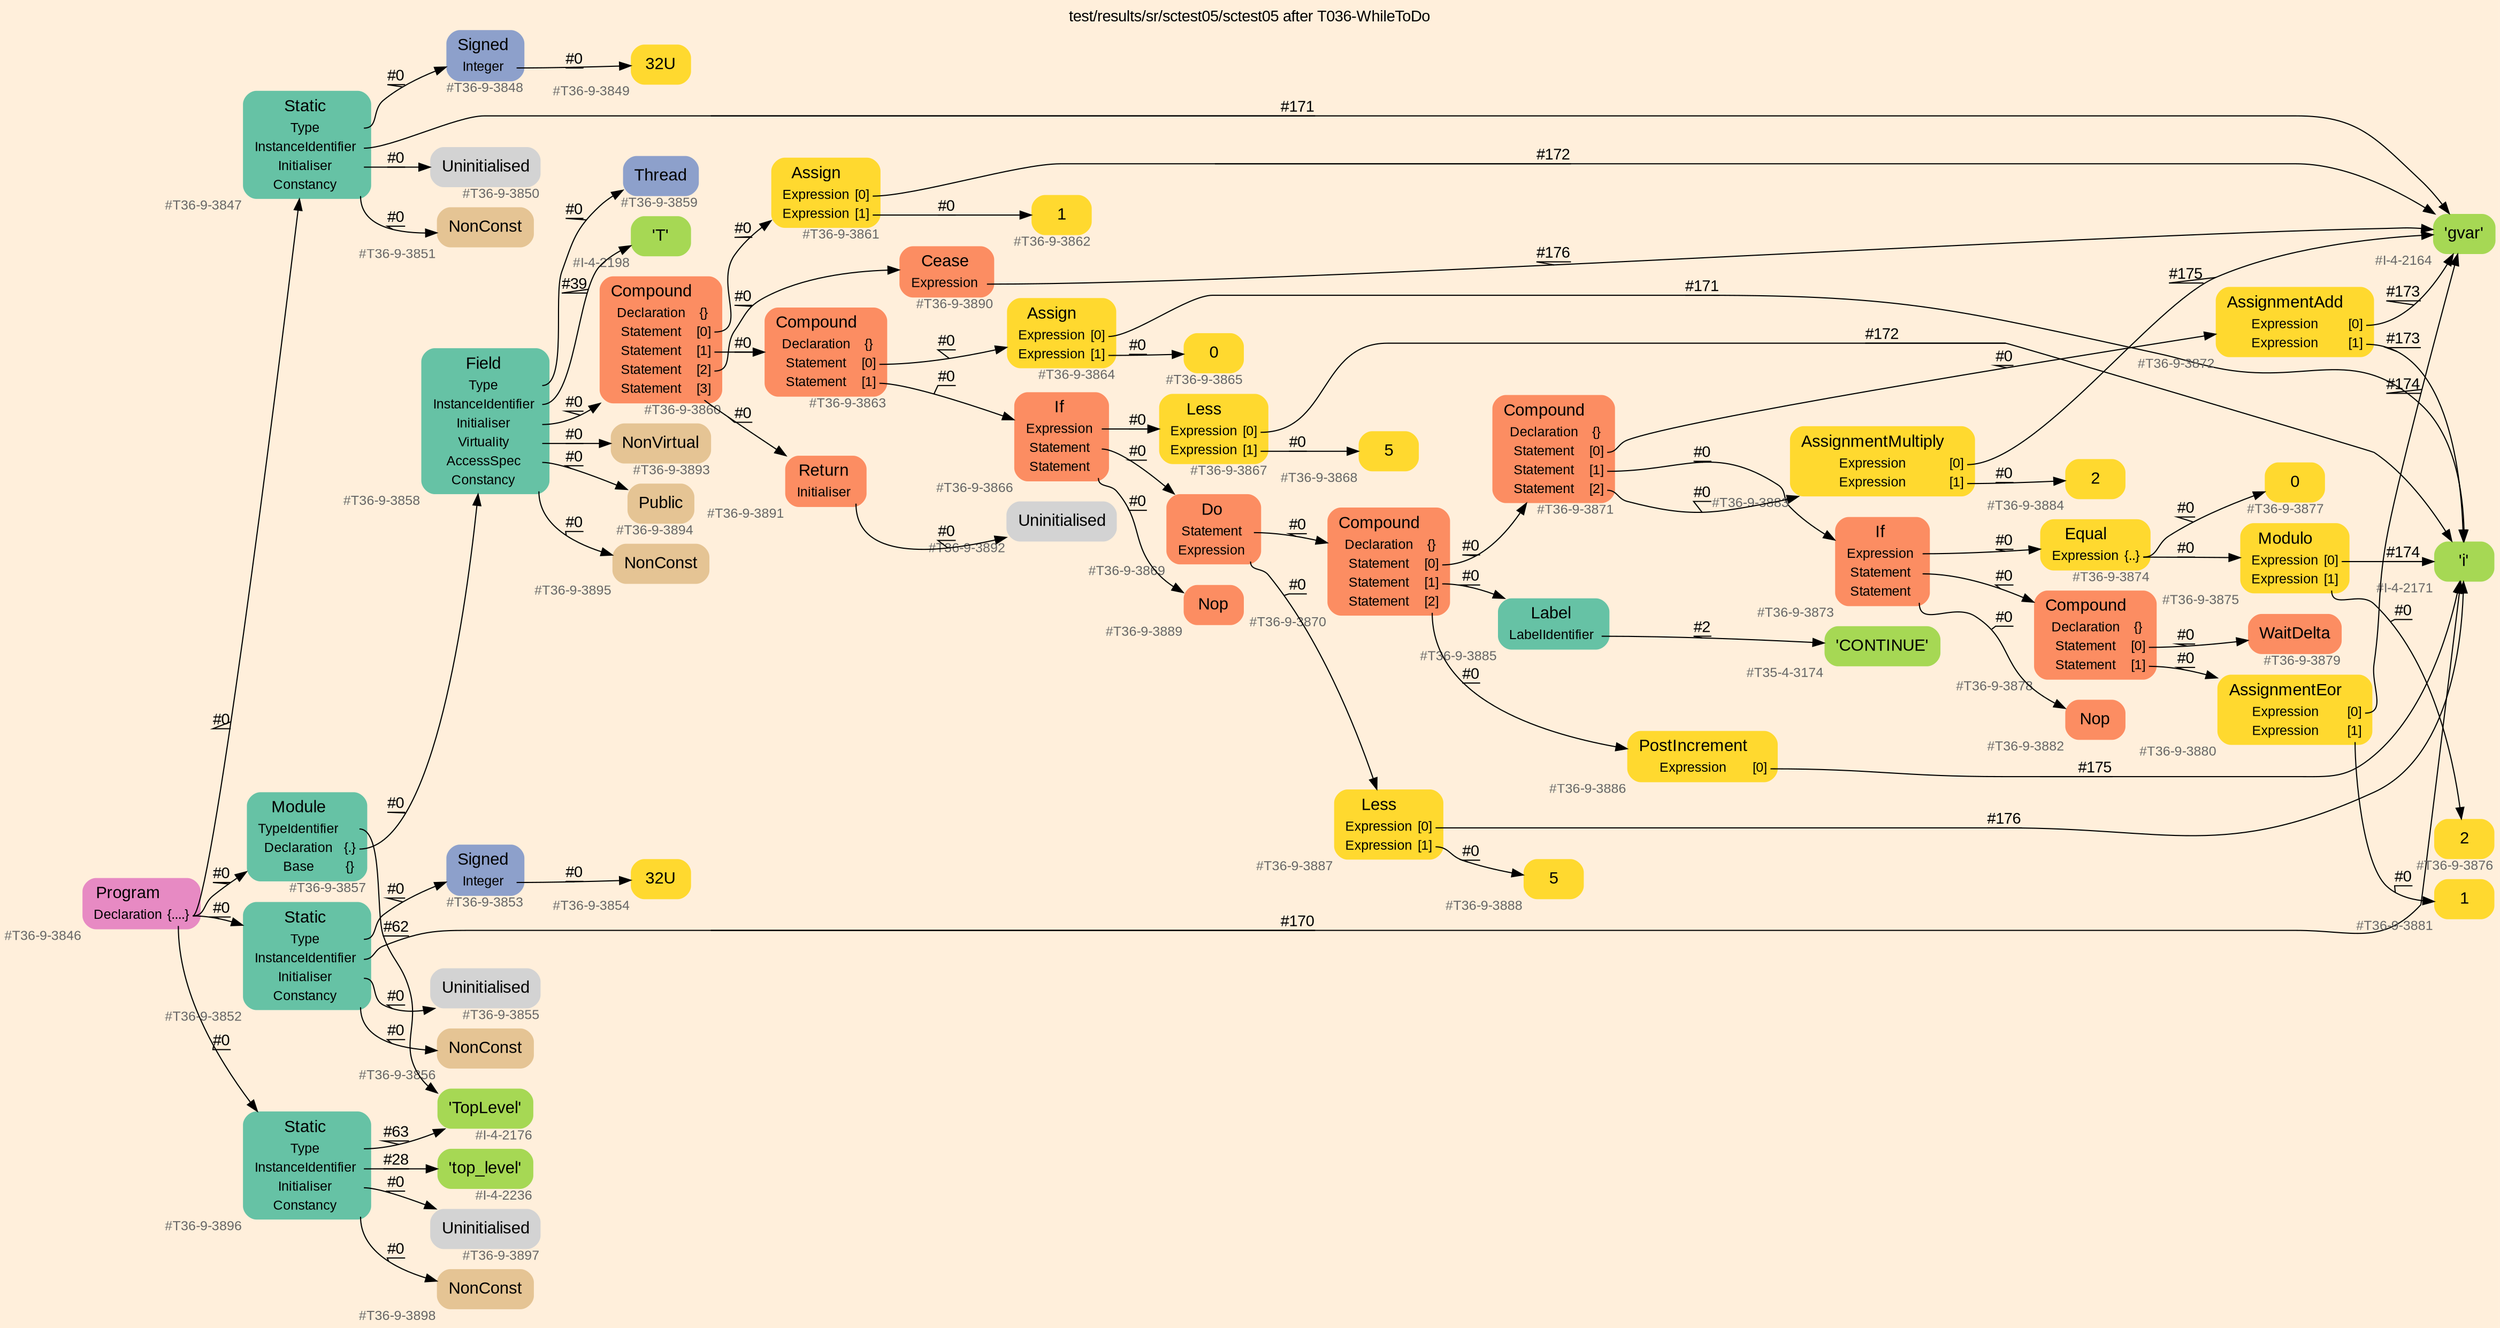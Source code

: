 digraph "test/results/sr/sctest05/sctest05 after T036-WhileToDo" {
label = "test/results/sr/sctest05/sctest05 after T036-WhileToDo"
labelloc = t
graph [
    rankdir = "LR"
    ranksep = 0.3
    bgcolor = antiquewhite1
    color = black
    fontcolor = black
    fontname = "Arial"
];
node [
    fontname = "Arial"
];
edge [
    fontname = "Arial"
];

// -------------------- node figure --------------------
// -------- block #T36-9-3846 ----------
"#T36-9-3846" [
    fillcolor = "/set28/4"
    xlabel = "#T36-9-3846"
    fontsize = "12"
    fontcolor = grey40
    shape = "plaintext"
    label = <<TABLE BORDER="0" CELLBORDER="0" CELLSPACING="0">
     <TR><TD><FONT COLOR="black" POINT-SIZE="15">Program</FONT></TD></TR>
     <TR><TD><FONT COLOR="black" POINT-SIZE="12">Declaration</FONT></TD><TD PORT="port0"><FONT COLOR="black" POINT-SIZE="12">{....}</FONT></TD></TR>
    </TABLE>>
    style = "rounded,filled"
];

// -------- block #T36-9-3847 ----------
"#T36-9-3847" [
    fillcolor = "/set28/1"
    xlabel = "#T36-9-3847"
    fontsize = "12"
    fontcolor = grey40
    shape = "plaintext"
    label = <<TABLE BORDER="0" CELLBORDER="0" CELLSPACING="0">
     <TR><TD><FONT COLOR="black" POINT-SIZE="15">Static</FONT></TD></TR>
     <TR><TD><FONT COLOR="black" POINT-SIZE="12">Type</FONT></TD><TD PORT="port0"></TD></TR>
     <TR><TD><FONT COLOR="black" POINT-SIZE="12">InstanceIdentifier</FONT></TD><TD PORT="port1"></TD></TR>
     <TR><TD><FONT COLOR="black" POINT-SIZE="12">Initialiser</FONT></TD><TD PORT="port2"></TD></TR>
     <TR><TD><FONT COLOR="black" POINT-SIZE="12">Constancy</FONT></TD><TD PORT="port3"></TD></TR>
    </TABLE>>
    style = "rounded,filled"
];

// -------- block #T36-9-3848 ----------
"#T36-9-3848" [
    fillcolor = "/set28/3"
    xlabel = "#T36-9-3848"
    fontsize = "12"
    fontcolor = grey40
    shape = "plaintext"
    label = <<TABLE BORDER="0" CELLBORDER="0" CELLSPACING="0">
     <TR><TD><FONT COLOR="black" POINT-SIZE="15">Signed</FONT></TD></TR>
     <TR><TD><FONT COLOR="black" POINT-SIZE="12">Integer</FONT></TD><TD PORT="port0"></TD></TR>
    </TABLE>>
    style = "rounded,filled"
];

// -------- block #T36-9-3849 ----------
"#T36-9-3849" [
    fillcolor = "/set28/6"
    xlabel = "#T36-9-3849"
    fontsize = "12"
    fontcolor = grey40
    shape = "plaintext"
    label = <<TABLE BORDER="0" CELLBORDER="0" CELLSPACING="0">
     <TR><TD><FONT COLOR="black" POINT-SIZE="15">32U</FONT></TD></TR>
    </TABLE>>
    style = "rounded,filled"
];

// -------- block #I-4-2164 ----------
"#I-4-2164" [
    fillcolor = "/set28/5"
    xlabel = "#I-4-2164"
    fontsize = "12"
    fontcolor = grey40
    shape = "plaintext"
    label = <<TABLE BORDER="0" CELLBORDER="0" CELLSPACING="0">
     <TR><TD><FONT COLOR="black" POINT-SIZE="15">'gvar'</FONT></TD></TR>
    </TABLE>>
    style = "rounded,filled"
];

// -------- block #T36-9-3850 ----------
"#T36-9-3850" [
    xlabel = "#T36-9-3850"
    fontsize = "12"
    fontcolor = grey40
    shape = "plaintext"
    label = <<TABLE BORDER="0" CELLBORDER="0" CELLSPACING="0">
     <TR><TD><FONT COLOR="black" POINT-SIZE="15">Uninitialised</FONT></TD></TR>
    </TABLE>>
    style = "rounded,filled"
];

// -------- block #T36-9-3851 ----------
"#T36-9-3851" [
    fillcolor = "/set28/7"
    xlabel = "#T36-9-3851"
    fontsize = "12"
    fontcolor = grey40
    shape = "plaintext"
    label = <<TABLE BORDER="0" CELLBORDER="0" CELLSPACING="0">
     <TR><TD><FONT COLOR="black" POINT-SIZE="15">NonConst</FONT></TD></TR>
    </TABLE>>
    style = "rounded,filled"
];

// -------- block #T36-9-3852 ----------
"#T36-9-3852" [
    fillcolor = "/set28/1"
    xlabel = "#T36-9-3852"
    fontsize = "12"
    fontcolor = grey40
    shape = "plaintext"
    label = <<TABLE BORDER="0" CELLBORDER="0" CELLSPACING="0">
     <TR><TD><FONT COLOR="black" POINT-SIZE="15">Static</FONT></TD></TR>
     <TR><TD><FONT COLOR="black" POINT-SIZE="12">Type</FONT></TD><TD PORT="port0"></TD></TR>
     <TR><TD><FONT COLOR="black" POINT-SIZE="12">InstanceIdentifier</FONT></TD><TD PORT="port1"></TD></TR>
     <TR><TD><FONT COLOR="black" POINT-SIZE="12">Initialiser</FONT></TD><TD PORT="port2"></TD></TR>
     <TR><TD><FONT COLOR="black" POINT-SIZE="12">Constancy</FONT></TD><TD PORT="port3"></TD></TR>
    </TABLE>>
    style = "rounded,filled"
];

// -------- block #T36-9-3853 ----------
"#T36-9-3853" [
    fillcolor = "/set28/3"
    xlabel = "#T36-9-3853"
    fontsize = "12"
    fontcolor = grey40
    shape = "plaintext"
    label = <<TABLE BORDER="0" CELLBORDER="0" CELLSPACING="0">
     <TR><TD><FONT COLOR="black" POINT-SIZE="15">Signed</FONT></TD></TR>
     <TR><TD><FONT COLOR="black" POINT-SIZE="12">Integer</FONT></TD><TD PORT="port0"></TD></TR>
    </TABLE>>
    style = "rounded,filled"
];

// -------- block #T36-9-3854 ----------
"#T36-9-3854" [
    fillcolor = "/set28/6"
    xlabel = "#T36-9-3854"
    fontsize = "12"
    fontcolor = grey40
    shape = "plaintext"
    label = <<TABLE BORDER="0" CELLBORDER="0" CELLSPACING="0">
     <TR><TD><FONT COLOR="black" POINT-SIZE="15">32U</FONT></TD></TR>
    </TABLE>>
    style = "rounded,filled"
];

// -------- block #I-4-2171 ----------
"#I-4-2171" [
    fillcolor = "/set28/5"
    xlabel = "#I-4-2171"
    fontsize = "12"
    fontcolor = grey40
    shape = "plaintext"
    label = <<TABLE BORDER="0" CELLBORDER="0" CELLSPACING="0">
     <TR><TD><FONT COLOR="black" POINT-SIZE="15">'i'</FONT></TD></TR>
    </TABLE>>
    style = "rounded,filled"
];

// -------- block #T36-9-3855 ----------
"#T36-9-3855" [
    xlabel = "#T36-9-3855"
    fontsize = "12"
    fontcolor = grey40
    shape = "plaintext"
    label = <<TABLE BORDER="0" CELLBORDER="0" CELLSPACING="0">
     <TR><TD><FONT COLOR="black" POINT-SIZE="15">Uninitialised</FONT></TD></TR>
    </TABLE>>
    style = "rounded,filled"
];

// -------- block #T36-9-3856 ----------
"#T36-9-3856" [
    fillcolor = "/set28/7"
    xlabel = "#T36-9-3856"
    fontsize = "12"
    fontcolor = grey40
    shape = "plaintext"
    label = <<TABLE BORDER="0" CELLBORDER="0" CELLSPACING="0">
     <TR><TD><FONT COLOR="black" POINT-SIZE="15">NonConst</FONT></TD></TR>
    </TABLE>>
    style = "rounded,filled"
];

// -------- block #T36-9-3857 ----------
"#T36-9-3857" [
    fillcolor = "/set28/1"
    xlabel = "#T36-9-3857"
    fontsize = "12"
    fontcolor = grey40
    shape = "plaintext"
    label = <<TABLE BORDER="0" CELLBORDER="0" CELLSPACING="0">
     <TR><TD><FONT COLOR="black" POINT-SIZE="15">Module</FONT></TD></TR>
     <TR><TD><FONT COLOR="black" POINT-SIZE="12">TypeIdentifier</FONT></TD><TD PORT="port0"></TD></TR>
     <TR><TD><FONT COLOR="black" POINT-SIZE="12">Declaration</FONT></TD><TD PORT="port1"><FONT COLOR="black" POINT-SIZE="12">{.}</FONT></TD></TR>
     <TR><TD><FONT COLOR="black" POINT-SIZE="12">Base</FONT></TD><TD PORT="port2"><FONT COLOR="black" POINT-SIZE="12">{}</FONT></TD></TR>
    </TABLE>>
    style = "rounded,filled"
];

// -------- block #I-4-2176 ----------
"#I-4-2176" [
    fillcolor = "/set28/5"
    xlabel = "#I-4-2176"
    fontsize = "12"
    fontcolor = grey40
    shape = "plaintext"
    label = <<TABLE BORDER="0" CELLBORDER="0" CELLSPACING="0">
     <TR><TD><FONT COLOR="black" POINT-SIZE="15">'TopLevel'</FONT></TD></TR>
    </TABLE>>
    style = "rounded,filled"
];

// -------- block #T36-9-3858 ----------
"#T36-9-3858" [
    fillcolor = "/set28/1"
    xlabel = "#T36-9-3858"
    fontsize = "12"
    fontcolor = grey40
    shape = "plaintext"
    label = <<TABLE BORDER="0" CELLBORDER="0" CELLSPACING="0">
     <TR><TD><FONT COLOR="black" POINT-SIZE="15">Field</FONT></TD></TR>
     <TR><TD><FONT COLOR="black" POINT-SIZE="12">Type</FONT></TD><TD PORT="port0"></TD></TR>
     <TR><TD><FONT COLOR="black" POINT-SIZE="12">InstanceIdentifier</FONT></TD><TD PORT="port1"></TD></TR>
     <TR><TD><FONT COLOR="black" POINT-SIZE="12">Initialiser</FONT></TD><TD PORT="port2"></TD></TR>
     <TR><TD><FONT COLOR="black" POINT-SIZE="12">Virtuality</FONT></TD><TD PORT="port3"></TD></TR>
     <TR><TD><FONT COLOR="black" POINT-SIZE="12">AccessSpec</FONT></TD><TD PORT="port4"></TD></TR>
     <TR><TD><FONT COLOR="black" POINT-SIZE="12">Constancy</FONT></TD><TD PORT="port5"></TD></TR>
    </TABLE>>
    style = "rounded,filled"
];

// -------- block #T36-9-3859 ----------
"#T36-9-3859" [
    fillcolor = "/set28/3"
    xlabel = "#T36-9-3859"
    fontsize = "12"
    fontcolor = grey40
    shape = "plaintext"
    label = <<TABLE BORDER="0" CELLBORDER="0" CELLSPACING="0">
     <TR><TD><FONT COLOR="black" POINT-SIZE="15">Thread</FONT></TD></TR>
    </TABLE>>
    style = "rounded,filled"
];

// -------- block #I-4-2198 ----------
"#I-4-2198" [
    fillcolor = "/set28/5"
    xlabel = "#I-4-2198"
    fontsize = "12"
    fontcolor = grey40
    shape = "plaintext"
    label = <<TABLE BORDER="0" CELLBORDER="0" CELLSPACING="0">
     <TR><TD><FONT COLOR="black" POINT-SIZE="15">'T'</FONT></TD></TR>
    </TABLE>>
    style = "rounded,filled"
];

// -------- block #T36-9-3860 ----------
"#T36-9-3860" [
    fillcolor = "/set28/2"
    xlabel = "#T36-9-3860"
    fontsize = "12"
    fontcolor = grey40
    shape = "plaintext"
    label = <<TABLE BORDER="0" CELLBORDER="0" CELLSPACING="0">
     <TR><TD><FONT COLOR="black" POINT-SIZE="15">Compound</FONT></TD></TR>
     <TR><TD><FONT COLOR="black" POINT-SIZE="12">Declaration</FONT></TD><TD PORT="port0"><FONT COLOR="black" POINT-SIZE="12">{}</FONT></TD></TR>
     <TR><TD><FONT COLOR="black" POINT-SIZE="12">Statement</FONT></TD><TD PORT="port1"><FONT COLOR="black" POINT-SIZE="12">[0]</FONT></TD></TR>
     <TR><TD><FONT COLOR="black" POINT-SIZE="12">Statement</FONT></TD><TD PORT="port2"><FONT COLOR="black" POINT-SIZE="12">[1]</FONT></TD></TR>
     <TR><TD><FONT COLOR="black" POINT-SIZE="12">Statement</FONT></TD><TD PORT="port3"><FONT COLOR="black" POINT-SIZE="12">[2]</FONT></TD></TR>
     <TR><TD><FONT COLOR="black" POINT-SIZE="12">Statement</FONT></TD><TD PORT="port4"><FONT COLOR="black" POINT-SIZE="12">[3]</FONT></TD></TR>
    </TABLE>>
    style = "rounded,filled"
];

// -------- block #T36-9-3861 ----------
"#T36-9-3861" [
    fillcolor = "/set28/6"
    xlabel = "#T36-9-3861"
    fontsize = "12"
    fontcolor = grey40
    shape = "plaintext"
    label = <<TABLE BORDER="0" CELLBORDER="0" CELLSPACING="0">
     <TR><TD><FONT COLOR="black" POINT-SIZE="15">Assign</FONT></TD></TR>
     <TR><TD><FONT COLOR="black" POINT-SIZE="12">Expression</FONT></TD><TD PORT="port0"><FONT COLOR="black" POINT-SIZE="12">[0]</FONT></TD></TR>
     <TR><TD><FONT COLOR="black" POINT-SIZE="12">Expression</FONT></TD><TD PORT="port1"><FONT COLOR="black" POINT-SIZE="12">[1]</FONT></TD></TR>
    </TABLE>>
    style = "rounded,filled"
];

// -------- block #T36-9-3862 ----------
"#T36-9-3862" [
    fillcolor = "/set28/6"
    xlabel = "#T36-9-3862"
    fontsize = "12"
    fontcolor = grey40
    shape = "plaintext"
    label = <<TABLE BORDER="0" CELLBORDER="0" CELLSPACING="0">
     <TR><TD><FONT COLOR="black" POINT-SIZE="15">1</FONT></TD></TR>
    </TABLE>>
    style = "rounded,filled"
];

// -------- block #T36-9-3863 ----------
"#T36-9-3863" [
    fillcolor = "/set28/2"
    xlabel = "#T36-9-3863"
    fontsize = "12"
    fontcolor = grey40
    shape = "plaintext"
    label = <<TABLE BORDER="0" CELLBORDER="0" CELLSPACING="0">
     <TR><TD><FONT COLOR="black" POINT-SIZE="15">Compound</FONT></TD></TR>
     <TR><TD><FONT COLOR="black" POINT-SIZE="12">Declaration</FONT></TD><TD PORT="port0"><FONT COLOR="black" POINT-SIZE="12">{}</FONT></TD></TR>
     <TR><TD><FONT COLOR="black" POINT-SIZE="12">Statement</FONT></TD><TD PORT="port1"><FONT COLOR="black" POINT-SIZE="12">[0]</FONT></TD></TR>
     <TR><TD><FONT COLOR="black" POINT-SIZE="12">Statement</FONT></TD><TD PORT="port2"><FONT COLOR="black" POINT-SIZE="12">[1]</FONT></TD></TR>
    </TABLE>>
    style = "rounded,filled"
];

// -------- block #T36-9-3864 ----------
"#T36-9-3864" [
    fillcolor = "/set28/6"
    xlabel = "#T36-9-3864"
    fontsize = "12"
    fontcolor = grey40
    shape = "plaintext"
    label = <<TABLE BORDER="0" CELLBORDER="0" CELLSPACING="0">
     <TR><TD><FONT COLOR="black" POINT-SIZE="15">Assign</FONT></TD></TR>
     <TR><TD><FONT COLOR="black" POINT-SIZE="12">Expression</FONT></TD><TD PORT="port0"><FONT COLOR="black" POINT-SIZE="12">[0]</FONT></TD></TR>
     <TR><TD><FONT COLOR="black" POINT-SIZE="12">Expression</FONT></TD><TD PORT="port1"><FONT COLOR="black" POINT-SIZE="12">[1]</FONT></TD></TR>
    </TABLE>>
    style = "rounded,filled"
];

// -------- block #T36-9-3865 ----------
"#T36-9-3865" [
    fillcolor = "/set28/6"
    xlabel = "#T36-9-3865"
    fontsize = "12"
    fontcolor = grey40
    shape = "plaintext"
    label = <<TABLE BORDER="0" CELLBORDER="0" CELLSPACING="0">
     <TR><TD><FONT COLOR="black" POINT-SIZE="15">0</FONT></TD></TR>
    </TABLE>>
    style = "rounded,filled"
];

// -------- block #T36-9-3866 ----------
"#T36-9-3866" [
    fillcolor = "/set28/2"
    xlabel = "#T36-9-3866"
    fontsize = "12"
    fontcolor = grey40
    shape = "plaintext"
    label = <<TABLE BORDER="0" CELLBORDER="0" CELLSPACING="0">
     <TR><TD><FONT COLOR="black" POINT-SIZE="15">If</FONT></TD></TR>
     <TR><TD><FONT COLOR="black" POINT-SIZE="12">Expression</FONT></TD><TD PORT="port0"></TD></TR>
     <TR><TD><FONT COLOR="black" POINT-SIZE="12">Statement</FONT></TD><TD PORT="port1"></TD></TR>
     <TR><TD><FONT COLOR="black" POINT-SIZE="12">Statement</FONT></TD><TD PORT="port2"></TD></TR>
    </TABLE>>
    style = "rounded,filled"
];

// -------- block #T36-9-3867 ----------
"#T36-9-3867" [
    fillcolor = "/set28/6"
    xlabel = "#T36-9-3867"
    fontsize = "12"
    fontcolor = grey40
    shape = "plaintext"
    label = <<TABLE BORDER="0" CELLBORDER="0" CELLSPACING="0">
     <TR><TD><FONT COLOR="black" POINT-SIZE="15">Less</FONT></TD></TR>
     <TR><TD><FONT COLOR="black" POINT-SIZE="12">Expression</FONT></TD><TD PORT="port0"><FONT COLOR="black" POINT-SIZE="12">[0]</FONT></TD></TR>
     <TR><TD><FONT COLOR="black" POINT-SIZE="12">Expression</FONT></TD><TD PORT="port1"><FONT COLOR="black" POINT-SIZE="12">[1]</FONT></TD></TR>
    </TABLE>>
    style = "rounded,filled"
];

// -------- block #T36-9-3868 ----------
"#T36-9-3868" [
    fillcolor = "/set28/6"
    xlabel = "#T36-9-3868"
    fontsize = "12"
    fontcolor = grey40
    shape = "plaintext"
    label = <<TABLE BORDER="0" CELLBORDER="0" CELLSPACING="0">
     <TR><TD><FONT COLOR="black" POINT-SIZE="15">5</FONT></TD></TR>
    </TABLE>>
    style = "rounded,filled"
];

// -------- block #T36-9-3869 ----------
"#T36-9-3869" [
    fillcolor = "/set28/2"
    xlabel = "#T36-9-3869"
    fontsize = "12"
    fontcolor = grey40
    shape = "plaintext"
    label = <<TABLE BORDER="0" CELLBORDER="0" CELLSPACING="0">
     <TR><TD><FONT COLOR="black" POINT-SIZE="15">Do</FONT></TD></TR>
     <TR><TD><FONT COLOR="black" POINT-SIZE="12">Statement</FONT></TD><TD PORT="port0"></TD></TR>
     <TR><TD><FONT COLOR="black" POINT-SIZE="12">Expression</FONT></TD><TD PORT="port1"></TD></TR>
    </TABLE>>
    style = "rounded,filled"
];

// -------- block #T36-9-3870 ----------
"#T36-9-3870" [
    fillcolor = "/set28/2"
    xlabel = "#T36-9-3870"
    fontsize = "12"
    fontcolor = grey40
    shape = "plaintext"
    label = <<TABLE BORDER="0" CELLBORDER="0" CELLSPACING="0">
     <TR><TD><FONT COLOR="black" POINT-SIZE="15">Compound</FONT></TD></TR>
     <TR><TD><FONT COLOR="black" POINT-SIZE="12">Declaration</FONT></TD><TD PORT="port0"><FONT COLOR="black" POINT-SIZE="12">{}</FONT></TD></TR>
     <TR><TD><FONT COLOR="black" POINT-SIZE="12">Statement</FONT></TD><TD PORT="port1"><FONT COLOR="black" POINT-SIZE="12">[0]</FONT></TD></TR>
     <TR><TD><FONT COLOR="black" POINT-SIZE="12">Statement</FONT></TD><TD PORT="port2"><FONT COLOR="black" POINT-SIZE="12">[1]</FONT></TD></TR>
     <TR><TD><FONT COLOR="black" POINT-SIZE="12">Statement</FONT></TD><TD PORT="port3"><FONT COLOR="black" POINT-SIZE="12">[2]</FONT></TD></TR>
    </TABLE>>
    style = "rounded,filled"
];

// -------- block #T36-9-3871 ----------
"#T36-9-3871" [
    fillcolor = "/set28/2"
    xlabel = "#T36-9-3871"
    fontsize = "12"
    fontcolor = grey40
    shape = "plaintext"
    label = <<TABLE BORDER="0" CELLBORDER="0" CELLSPACING="0">
     <TR><TD><FONT COLOR="black" POINT-SIZE="15">Compound</FONT></TD></TR>
     <TR><TD><FONT COLOR="black" POINT-SIZE="12">Declaration</FONT></TD><TD PORT="port0"><FONT COLOR="black" POINT-SIZE="12">{}</FONT></TD></TR>
     <TR><TD><FONT COLOR="black" POINT-SIZE="12">Statement</FONT></TD><TD PORT="port1"><FONT COLOR="black" POINT-SIZE="12">[0]</FONT></TD></TR>
     <TR><TD><FONT COLOR="black" POINT-SIZE="12">Statement</FONT></TD><TD PORT="port2"><FONT COLOR="black" POINT-SIZE="12">[1]</FONT></TD></TR>
     <TR><TD><FONT COLOR="black" POINT-SIZE="12">Statement</FONT></TD><TD PORT="port3"><FONT COLOR="black" POINT-SIZE="12">[2]</FONT></TD></TR>
    </TABLE>>
    style = "rounded,filled"
];

// -------- block #T36-9-3872 ----------
"#T36-9-3872" [
    fillcolor = "/set28/6"
    xlabel = "#T36-9-3872"
    fontsize = "12"
    fontcolor = grey40
    shape = "plaintext"
    label = <<TABLE BORDER="0" CELLBORDER="0" CELLSPACING="0">
     <TR><TD><FONT COLOR="black" POINT-SIZE="15">AssignmentAdd</FONT></TD></TR>
     <TR><TD><FONT COLOR="black" POINT-SIZE="12">Expression</FONT></TD><TD PORT="port0"><FONT COLOR="black" POINT-SIZE="12">[0]</FONT></TD></TR>
     <TR><TD><FONT COLOR="black" POINT-SIZE="12">Expression</FONT></TD><TD PORT="port1"><FONT COLOR="black" POINT-SIZE="12">[1]</FONT></TD></TR>
    </TABLE>>
    style = "rounded,filled"
];

// -------- block #T36-9-3873 ----------
"#T36-9-3873" [
    fillcolor = "/set28/2"
    xlabel = "#T36-9-3873"
    fontsize = "12"
    fontcolor = grey40
    shape = "plaintext"
    label = <<TABLE BORDER="0" CELLBORDER="0" CELLSPACING="0">
     <TR><TD><FONT COLOR="black" POINT-SIZE="15">If</FONT></TD></TR>
     <TR><TD><FONT COLOR="black" POINT-SIZE="12">Expression</FONT></TD><TD PORT="port0"></TD></TR>
     <TR><TD><FONT COLOR="black" POINT-SIZE="12">Statement</FONT></TD><TD PORT="port1"></TD></TR>
     <TR><TD><FONT COLOR="black" POINT-SIZE="12">Statement</FONT></TD><TD PORT="port2"></TD></TR>
    </TABLE>>
    style = "rounded,filled"
];

// -------- block #T36-9-3874 ----------
"#T36-9-3874" [
    fillcolor = "/set28/6"
    xlabel = "#T36-9-3874"
    fontsize = "12"
    fontcolor = grey40
    shape = "plaintext"
    label = <<TABLE BORDER="0" CELLBORDER="0" CELLSPACING="0">
     <TR><TD><FONT COLOR="black" POINT-SIZE="15">Equal</FONT></TD></TR>
     <TR><TD><FONT COLOR="black" POINT-SIZE="12">Expression</FONT></TD><TD PORT="port0"><FONT COLOR="black" POINT-SIZE="12">{..}</FONT></TD></TR>
    </TABLE>>
    style = "rounded,filled"
];

// -------- block #T36-9-3875 ----------
"#T36-9-3875" [
    fillcolor = "/set28/6"
    xlabel = "#T36-9-3875"
    fontsize = "12"
    fontcolor = grey40
    shape = "plaintext"
    label = <<TABLE BORDER="0" CELLBORDER="0" CELLSPACING="0">
     <TR><TD><FONT COLOR="black" POINT-SIZE="15">Modulo</FONT></TD></TR>
     <TR><TD><FONT COLOR="black" POINT-SIZE="12">Expression</FONT></TD><TD PORT="port0"><FONT COLOR="black" POINT-SIZE="12">[0]</FONT></TD></TR>
     <TR><TD><FONT COLOR="black" POINT-SIZE="12">Expression</FONT></TD><TD PORT="port1"><FONT COLOR="black" POINT-SIZE="12">[1]</FONT></TD></TR>
    </TABLE>>
    style = "rounded,filled"
];

// -------- block #T36-9-3876 ----------
"#T36-9-3876" [
    fillcolor = "/set28/6"
    xlabel = "#T36-9-3876"
    fontsize = "12"
    fontcolor = grey40
    shape = "plaintext"
    label = <<TABLE BORDER="0" CELLBORDER="0" CELLSPACING="0">
     <TR><TD><FONT COLOR="black" POINT-SIZE="15">2</FONT></TD></TR>
    </TABLE>>
    style = "rounded,filled"
];

// -------- block #T36-9-3877 ----------
"#T36-9-3877" [
    fillcolor = "/set28/6"
    xlabel = "#T36-9-3877"
    fontsize = "12"
    fontcolor = grey40
    shape = "plaintext"
    label = <<TABLE BORDER="0" CELLBORDER="0" CELLSPACING="0">
     <TR><TD><FONT COLOR="black" POINT-SIZE="15">0</FONT></TD></TR>
    </TABLE>>
    style = "rounded,filled"
];

// -------- block #T36-9-3878 ----------
"#T36-9-3878" [
    fillcolor = "/set28/2"
    xlabel = "#T36-9-3878"
    fontsize = "12"
    fontcolor = grey40
    shape = "plaintext"
    label = <<TABLE BORDER="0" CELLBORDER="0" CELLSPACING="0">
     <TR><TD><FONT COLOR="black" POINT-SIZE="15">Compound</FONT></TD></TR>
     <TR><TD><FONT COLOR="black" POINT-SIZE="12">Declaration</FONT></TD><TD PORT="port0"><FONT COLOR="black" POINT-SIZE="12">{}</FONT></TD></TR>
     <TR><TD><FONT COLOR="black" POINT-SIZE="12">Statement</FONT></TD><TD PORT="port1"><FONT COLOR="black" POINT-SIZE="12">[0]</FONT></TD></TR>
     <TR><TD><FONT COLOR="black" POINT-SIZE="12">Statement</FONT></TD><TD PORT="port2"><FONT COLOR="black" POINT-SIZE="12">[1]</FONT></TD></TR>
    </TABLE>>
    style = "rounded,filled"
];

// -------- block #T36-9-3879 ----------
"#T36-9-3879" [
    fillcolor = "/set28/2"
    xlabel = "#T36-9-3879"
    fontsize = "12"
    fontcolor = grey40
    shape = "plaintext"
    label = <<TABLE BORDER="0" CELLBORDER="0" CELLSPACING="0">
     <TR><TD><FONT COLOR="black" POINT-SIZE="15">WaitDelta</FONT></TD></TR>
    </TABLE>>
    style = "rounded,filled"
];

// -------- block #T36-9-3880 ----------
"#T36-9-3880" [
    fillcolor = "/set28/6"
    xlabel = "#T36-9-3880"
    fontsize = "12"
    fontcolor = grey40
    shape = "plaintext"
    label = <<TABLE BORDER="0" CELLBORDER="0" CELLSPACING="0">
     <TR><TD><FONT COLOR="black" POINT-SIZE="15">AssignmentEor</FONT></TD></TR>
     <TR><TD><FONT COLOR="black" POINT-SIZE="12">Expression</FONT></TD><TD PORT="port0"><FONT COLOR="black" POINT-SIZE="12">[0]</FONT></TD></TR>
     <TR><TD><FONT COLOR="black" POINT-SIZE="12">Expression</FONT></TD><TD PORT="port1"><FONT COLOR="black" POINT-SIZE="12">[1]</FONT></TD></TR>
    </TABLE>>
    style = "rounded,filled"
];

// -------- block #T36-9-3881 ----------
"#T36-9-3881" [
    fillcolor = "/set28/6"
    xlabel = "#T36-9-3881"
    fontsize = "12"
    fontcolor = grey40
    shape = "plaintext"
    label = <<TABLE BORDER="0" CELLBORDER="0" CELLSPACING="0">
     <TR><TD><FONT COLOR="black" POINT-SIZE="15">1</FONT></TD></TR>
    </TABLE>>
    style = "rounded,filled"
];

// -------- block #T36-9-3882 ----------
"#T36-9-3882" [
    fillcolor = "/set28/2"
    xlabel = "#T36-9-3882"
    fontsize = "12"
    fontcolor = grey40
    shape = "plaintext"
    label = <<TABLE BORDER="0" CELLBORDER="0" CELLSPACING="0">
     <TR><TD><FONT COLOR="black" POINT-SIZE="15">Nop</FONT></TD></TR>
    </TABLE>>
    style = "rounded,filled"
];

// -------- block #T36-9-3883 ----------
"#T36-9-3883" [
    fillcolor = "/set28/6"
    xlabel = "#T36-9-3883"
    fontsize = "12"
    fontcolor = grey40
    shape = "plaintext"
    label = <<TABLE BORDER="0" CELLBORDER="0" CELLSPACING="0">
     <TR><TD><FONT COLOR="black" POINT-SIZE="15">AssignmentMultiply</FONT></TD></TR>
     <TR><TD><FONT COLOR="black" POINT-SIZE="12">Expression</FONT></TD><TD PORT="port0"><FONT COLOR="black" POINT-SIZE="12">[0]</FONT></TD></TR>
     <TR><TD><FONT COLOR="black" POINT-SIZE="12">Expression</FONT></TD><TD PORT="port1"><FONT COLOR="black" POINT-SIZE="12">[1]</FONT></TD></TR>
    </TABLE>>
    style = "rounded,filled"
];

// -------- block #T36-9-3884 ----------
"#T36-9-3884" [
    fillcolor = "/set28/6"
    xlabel = "#T36-9-3884"
    fontsize = "12"
    fontcolor = grey40
    shape = "plaintext"
    label = <<TABLE BORDER="0" CELLBORDER="0" CELLSPACING="0">
     <TR><TD><FONT COLOR="black" POINT-SIZE="15">2</FONT></TD></TR>
    </TABLE>>
    style = "rounded,filled"
];

// -------- block #T36-9-3885 ----------
"#T36-9-3885" [
    fillcolor = "/set28/1"
    xlabel = "#T36-9-3885"
    fontsize = "12"
    fontcolor = grey40
    shape = "plaintext"
    label = <<TABLE BORDER="0" CELLBORDER="0" CELLSPACING="0">
     <TR><TD><FONT COLOR="black" POINT-SIZE="15">Label</FONT></TD></TR>
     <TR><TD><FONT COLOR="black" POINT-SIZE="12">LabelIdentifier</FONT></TD><TD PORT="port0"></TD></TR>
    </TABLE>>
    style = "rounded,filled"
];

// -------- block #T35-4-3174 ----------
"#T35-4-3174" [
    fillcolor = "/set28/5"
    xlabel = "#T35-4-3174"
    fontsize = "12"
    fontcolor = grey40
    shape = "plaintext"
    label = <<TABLE BORDER="0" CELLBORDER="0" CELLSPACING="0">
     <TR><TD><FONT COLOR="black" POINT-SIZE="15">'CONTINUE'</FONT></TD></TR>
    </TABLE>>
    style = "rounded,filled"
];

// -------- block #T36-9-3886 ----------
"#T36-9-3886" [
    fillcolor = "/set28/6"
    xlabel = "#T36-9-3886"
    fontsize = "12"
    fontcolor = grey40
    shape = "plaintext"
    label = <<TABLE BORDER="0" CELLBORDER="0" CELLSPACING="0">
     <TR><TD><FONT COLOR="black" POINT-SIZE="15">PostIncrement</FONT></TD></TR>
     <TR><TD><FONT COLOR="black" POINT-SIZE="12">Expression</FONT></TD><TD PORT="port0"><FONT COLOR="black" POINT-SIZE="12">[0]</FONT></TD></TR>
    </TABLE>>
    style = "rounded,filled"
];

// -------- block #T36-9-3887 ----------
"#T36-9-3887" [
    fillcolor = "/set28/6"
    xlabel = "#T36-9-3887"
    fontsize = "12"
    fontcolor = grey40
    shape = "plaintext"
    label = <<TABLE BORDER="0" CELLBORDER="0" CELLSPACING="0">
     <TR><TD><FONT COLOR="black" POINT-SIZE="15">Less</FONT></TD></TR>
     <TR><TD><FONT COLOR="black" POINT-SIZE="12">Expression</FONT></TD><TD PORT="port0"><FONT COLOR="black" POINT-SIZE="12">[0]</FONT></TD></TR>
     <TR><TD><FONT COLOR="black" POINT-SIZE="12">Expression</FONT></TD><TD PORT="port1"><FONT COLOR="black" POINT-SIZE="12">[1]</FONT></TD></TR>
    </TABLE>>
    style = "rounded,filled"
];

// -------- block #T36-9-3888 ----------
"#T36-9-3888" [
    fillcolor = "/set28/6"
    xlabel = "#T36-9-3888"
    fontsize = "12"
    fontcolor = grey40
    shape = "plaintext"
    label = <<TABLE BORDER="0" CELLBORDER="0" CELLSPACING="0">
     <TR><TD><FONT COLOR="black" POINT-SIZE="15">5</FONT></TD></TR>
    </TABLE>>
    style = "rounded,filled"
];

// -------- block #T36-9-3889 ----------
"#T36-9-3889" [
    fillcolor = "/set28/2"
    xlabel = "#T36-9-3889"
    fontsize = "12"
    fontcolor = grey40
    shape = "plaintext"
    label = <<TABLE BORDER="0" CELLBORDER="0" CELLSPACING="0">
     <TR><TD><FONT COLOR="black" POINT-SIZE="15">Nop</FONT></TD></TR>
    </TABLE>>
    style = "rounded,filled"
];

// -------- block #T36-9-3890 ----------
"#T36-9-3890" [
    fillcolor = "/set28/2"
    xlabel = "#T36-9-3890"
    fontsize = "12"
    fontcolor = grey40
    shape = "plaintext"
    label = <<TABLE BORDER="0" CELLBORDER="0" CELLSPACING="0">
     <TR><TD><FONT COLOR="black" POINT-SIZE="15">Cease</FONT></TD></TR>
     <TR><TD><FONT COLOR="black" POINT-SIZE="12">Expression</FONT></TD><TD PORT="port0"></TD></TR>
    </TABLE>>
    style = "rounded,filled"
];

// -------- block #T36-9-3891 ----------
"#T36-9-3891" [
    fillcolor = "/set28/2"
    xlabel = "#T36-9-3891"
    fontsize = "12"
    fontcolor = grey40
    shape = "plaintext"
    label = <<TABLE BORDER="0" CELLBORDER="0" CELLSPACING="0">
     <TR><TD><FONT COLOR="black" POINT-SIZE="15">Return</FONT></TD></TR>
     <TR><TD><FONT COLOR="black" POINT-SIZE="12">Initialiser</FONT></TD><TD PORT="port0"></TD></TR>
    </TABLE>>
    style = "rounded,filled"
];

// -------- block #T36-9-3892 ----------
"#T36-9-3892" [
    xlabel = "#T36-9-3892"
    fontsize = "12"
    fontcolor = grey40
    shape = "plaintext"
    label = <<TABLE BORDER="0" CELLBORDER="0" CELLSPACING="0">
     <TR><TD><FONT COLOR="black" POINT-SIZE="15">Uninitialised</FONT></TD></TR>
    </TABLE>>
    style = "rounded,filled"
];

// -------- block #T36-9-3893 ----------
"#T36-9-3893" [
    fillcolor = "/set28/7"
    xlabel = "#T36-9-3893"
    fontsize = "12"
    fontcolor = grey40
    shape = "plaintext"
    label = <<TABLE BORDER="0" CELLBORDER="0" CELLSPACING="0">
     <TR><TD><FONT COLOR="black" POINT-SIZE="15">NonVirtual</FONT></TD></TR>
    </TABLE>>
    style = "rounded,filled"
];

// -------- block #T36-9-3894 ----------
"#T36-9-3894" [
    fillcolor = "/set28/7"
    xlabel = "#T36-9-3894"
    fontsize = "12"
    fontcolor = grey40
    shape = "plaintext"
    label = <<TABLE BORDER="0" CELLBORDER="0" CELLSPACING="0">
     <TR><TD><FONT COLOR="black" POINT-SIZE="15">Public</FONT></TD></TR>
    </TABLE>>
    style = "rounded,filled"
];

// -------- block #T36-9-3895 ----------
"#T36-9-3895" [
    fillcolor = "/set28/7"
    xlabel = "#T36-9-3895"
    fontsize = "12"
    fontcolor = grey40
    shape = "plaintext"
    label = <<TABLE BORDER="0" CELLBORDER="0" CELLSPACING="0">
     <TR><TD><FONT COLOR="black" POINT-SIZE="15">NonConst</FONT></TD></TR>
    </TABLE>>
    style = "rounded,filled"
];

// -------- block #T36-9-3896 ----------
"#T36-9-3896" [
    fillcolor = "/set28/1"
    xlabel = "#T36-9-3896"
    fontsize = "12"
    fontcolor = grey40
    shape = "plaintext"
    label = <<TABLE BORDER="0" CELLBORDER="0" CELLSPACING="0">
     <TR><TD><FONT COLOR="black" POINT-SIZE="15">Static</FONT></TD></TR>
     <TR><TD><FONT COLOR="black" POINT-SIZE="12">Type</FONT></TD><TD PORT="port0"></TD></TR>
     <TR><TD><FONT COLOR="black" POINT-SIZE="12">InstanceIdentifier</FONT></TD><TD PORT="port1"></TD></TR>
     <TR><TD><FONT COLOR="black" POINT-SIZE="12">Initialiser</FONT></TD><TD PORT="port2"></TD></TR>
     <TR><TD><FONT COLOR="black" POINT-SIZE="12">Constancy</FONT></TD><TD PORT="port3"></TD></TR>
    </TABLE>>
    style = "rounded,filled"
];

// -------- block #I-4-2236 ----------
"#I-4-2236" [
    fillcolor = "/set28/5"
    xlabel = "#I-4-2236"
    fontsize = "12"
    fontcolor = grey40
    shape = "plaintext"
    label = <<TABLE BORDER="0" CELLBORDER="0" CELLSPACING="0">
     <TR><TD><FONT COLOR="black" POINT-SIZE="15">'top_level'</FONT></TD></TR>
    </TABLE>>
    style = "rounded,filled"
];

// -------- block #T36-9-3897 ----------
"#T36-9-3897" [
    xlabel = "#T36-9-3897"
    fontsize = "12"
    fontcolor = grey40
    shape = "plaintext"
    label = <<TABLE BORDER="0" CELLBORDER="0" CELLSPACING="0">
     <TR><TD><FONT COLOR="black" POINT-SIZE="15">Uninitialised</FONT></TD></TR>
    </TABLE>>
    style = "rounded,filled"
];

// -------- block #T36-9-3898 ----------
"#T36-9-3898" [
    fillcolor = "/set28/7"
    xlabel = "#T36-9-3898"
    fontsize = "12"
    fontcolor = grey40
    shape = "plaintext"
    label = <<TABLE BORDER="0" CELLBORDER="0" CELLSPACING="0">
     <TR><TD><FONT COLOR="black" POINT-SIZE="15">NonConst</FONT></TD></TR>
    </TABLE>>
    style = "rounded,filled"
];

"#T36-9-3846":port0 -> "#T36-9-3847" [
    label = "#0"
    decorate = true
    color = black
    fontcolor = black
];

"#T36-9-3846":port0 -> "#T36-9-3852" [
    label = "#0"
    decorate = true
    color = black
    fontcolor = black
];

"#T36-9-3846":port0 -> "#T36-9-3857" [
    label = "#0"
    decorate = true
    color = black
    fontcolor = black
];

"#T36-9-3846":port0 -> "#T36-9-3896" [
    label = "#0"
    decorate = true
    color = black
    fontcolor = black
];

"#T36-9-3847":port0 -> "#T36-9-3848" [
    label = "#0"
    decorate = true
    color = black
    fontcolor = black
];

"#T36-9-3847":port1 -> "#I-4-2164" [
    label = "#171"
    decorate = true
    color = black
    fontcolor = black
];

"#T36-9-3847":port2 -> "#T36-9-3850" [
    label = "#0"
    decorate = true
    color = black
    fontcolor = black
];

"#T36-9-3847":port3 -> "#T36-9-3851" [
    label = "#0"
    decorate = true
    color = black
    fontcolor = black
];

"#T36-9-3848":port0 -> "#T36-9-3849" [
    label = "#0"
    decorate = true
    color = black
    fontcolor = black
];

"#T36-9-3852":port0 -> "#T36-9-3853" [
    label = "#0"
    decorate = true
    color = black
    fontcolor = black
];

"#T36-9-3852":port1 -> "#I-4-2171" [
    label = "#170"
    decorate = true
    color = black
    fontcolor = black
];

"#T36-9-3852":port2 -> "#T36-9-3855" [
    label = "#0"
    decorate = true
    color = black
    fontcolor = black
];

"#T36-9-3852":port3 -> "#T36-9-3856" [
    label = "#0"
    decorate = true
    color = black
    fontcolor = black
];

"#T36-9-3853":port0 -> "#T36-9-3854" [
    label = "#0"
    decorate = true
    color = black
    fontcolor = black
];

"#T36-9-3857":port0 -> "#I-4-2176" [
    label = "#62"
    decorate = true
    color = black
    fontcolor = black
];

"#T36-9-3857":port1 -> "#T36-9-3858" [
    label = "#0"
    decorate = true
    color = black
    fontcolor = black
];

"#T36-9-3858":port0 -> "#T36-9-3859" [
    label = "#0"
    decorate = true
    color = black
    fontcolor = black
];

"#T36-9-3858":port1 -> "#I-4-2198" [
    label = "#39"
    decorate = true
    color = black
    fontcolor = black
];

"#T36-9-3858":port2 -> "#T36-9-3860" [
    label = "#0"
    decorate = true
    color = black
    fontcolor = black
];

"#T36-9-3858":port3 -> "#T36-9-3893" [
    label = "#0"
    decorate = true
    color = black
    fontcolor = black
];

"#T36-9-3858":port4 -> "#T36-9-3894" [
    label = "#0"
    decorate = true
    color = black
    fontcolor = black
];

"#T36-9-3858":port5 -> "#T36-9-3895" [
    label = "#0"
    decorate = true
    color = black
    fontcolor = black
];

"#T36-9-3860":port1 -> "#T36-9-3861" [
    label = "#0"
    decorate = true
    color = black
    fontcolor = black
];

"#T36-9-3860":port2 -> "#T36-9-3863" [
    label = "#0"
    decorate = true
    color = black
    fontcolor = black
];

"#T36-9-3860":port3 -> "#T36-9-3890" [
    label = "#0"
    decorate = true
    color = black
    fontcolor = black
];

"#T36-9-3860":port4 -> "#T36-9-3891" [
    label = "#0"
    decorate = true
    color = black
    fontcolor = black
];

"#T36-9-3861":port0 -> "#I-4-2164" [
    label = "#172"
    decorate = true
    color = black
    fontcolor = black
];

"#T36-9-3861":port1 -> "#T36-9-3862" [
    label = "#0"
    decorate = true
    color = black
    fontcolor = black
];

"#T36-9-3863":port1 -> "#T36-9-3864" [
    label = "#0"
    decorate = true
    color = black
    fontcolor = black
];

"#T36-9-3863":port2 -> "#T36-9-3866" [
    label = "#0"
    decorate = true
    color = black
    fontcolor = black
];

"#T36-9-3864":port0 -> "#I-4-2171" [
    label = "#171"
    decorate = true
    color = black
    fontcolor = black
];

"#T36-9-3864":port1 -> "#T36-9-3865" [
    label = "#0"
    decorate = true
    color = black
    fontcolor = black
];

"#T36-9-3866":port0 -> "#T36-9-3867" [
    label = "#0"
    decorate = true
    color = black
    fontcolor = black
];

"#T36-9-3866":port1 -> "#T36-9-3869" [
    label = "#0"
    decorate = true
    color = black
    fontcolor = black
];

"#T36-9-3866":port2 -> "#T36-9-3889" [
    label = "#0"
    decorate = true
    color = black
    fontcolor = black
];

"#T36-9-3867":port0 -> "#I-4-2171" [
    label = "#172"
    decorate = true
    color = black
    fontcolor = black
];

"#T36-9-3867":port1 -> "#T36-9-3868" [
    label = "#0"
    decorate = true
    color = black
    fontcolor = black
];

"#T36-9-3869":port0 -> "#T36-9-3870" [
    label = "#0"
    decorate = true
    color = black
    fontcolor = black
];

"#T36-9-3869":port1 -> "#T36-9-3887" [
    label = "#0"
    decorate = true
    color = black
    fontcolor = black
];

"#T36-9-3870":port1 -> "#T36-9-3871" [
    label = "#0"
    decorate = true
    color = black
    fontcolor = black
];

"#T36-9-3870":port2 -> "#T36-9-3885" [
    label = "#0"
    decorate = true
    color = black
    fontcolor = black
];

"#T36-9-3870":port3 -> "#T36-9-3886" [
    label = "#0"
    decorate = true
    color = black
    fontcolor = black
];

"#T36-9-3871":port1 -> "#T36-9-3872" [
    label = "#0"
    decorate = true
    color = black
    fontcolor = black
];

"#T36-9-3871":port2 -> "#T36-9-3873" [
    label = "#0"
    decorate = true
    color = black
    fontcolor = black
];

"#T36-9-3871":port3 -> "#T36-9-3883" [
    label = "#0"
    decorate = true
    color = black
    fontcolor = black
];

"#T36-9-3872":port0 -> "#I-4-2164" [
    label = "#173"
    decorate = true
    color = black
    fontcolor = black
];

"#T36-9-3872":port1 -> "#I-4-2171" [
    label = "#173"
    decorate = true
    color = black
    fontcolor = black
];

"#T36-9-3873":port0 -> "#T36-9-3874" [
    label = "#0"
    decorate = true
    color = black
    fontcolor = black
];

"#T36-9-3873":port1 -> "#T36-9-3878" [
    label = "#0"
    decorate = true
    color = black
    fontcolor = black
];

"#T36-9-3873":port2 -> "#T36-9-3882" [
    label = "#0"
    decorate = true
    color = black
    fontcolor = black
];

"#T36-9-3874":port0 -> "#T36-9-3875" [
    label = "#0"
    decorate = true
    color = black
    fontcolor = black
];

"#T36-9-3874":port0 -> "#T36-9-3877" [
    label = "#0"
    decorate = true
    color = black
    fontcolor = black
];

"#T36-9-3875":port0 -> "#I-4-2171" [
    label = "#174"
    decorate = true
    color = black
    fontcolor = black
];

"#T36-9-3875":port1 -> "#T36-9-3876" [
    label = "#0"
    decorate = true
    color = black
    fontcolor = black
];

"#T36-9-3878":port1 -> "#T36-9-3879" [
    label = "#0"
    decorate = true
    color = black
    fontcolor = black
];

"#T36-9-3878":port2 -> "#T36-9-3880" [
    label = "#0"
    decorate = true
    color = black
    fontcolor = black
];

"#T36-9-3880":port0 -> "#I-4-2164" [
    label = "#174"
    decorate = true
    color = black
    fontcolor = black
];

"#T36-9-3880":port1 -> "#T36-9-3881" [
    label = "#0"
    decorate = true
    color = black
    fontcolor = black
];

"#T36-9-3883":port0 -> "#I-4-2164" [
    label = "#175"
    decorate = true
    color = black
    fontcolor = black
];

"#T36-9-3883":port1 -> "#T36-9-3884" [
    label = "#0"
    decorate = true
    color = black
    fontcolor = black
];

"#T36-9-3885":port0 -> "#T35-4-3174" [
    label = "#2"
    decorate = true
    color = black
    fontcolor = black
];

"#T36-9-3886":port0 -> "#I-4-2171" [
    label = "#175"
    decorate = true
    color = black
    fontcolor = black
];

"#T36-9-3887":port0 -> "#I-4-2171" [
    label = "#176"
    decorate = true
    color = black
    fontcolor = black
];

"#T36-9-3887":port1 -> "#T36-9-3888" [
    label = "#0"
    decorate = true
    color = black
    fontcolor = black
];

"#T36-9-3890":port0 -> "#I-4-2164" [
    label = "#176"
    decorate = true
    color = black
    fontcolor = black
];

"#T36-9-3891":port0 -> "#T36-9-3892" [
    label = "#0"
    decorate = true
    color = black
    fontcolor = black
];

"#T36-9-3896":port0 -> "#I-4-2176" [
    label = "#63"
    decorate = true
    color = black
    fontcolor = black
];

"#T36-9-3896":port1 -> "#I-4-2236" [
    label = "#28"
    decorate = true
    color = black
    fontcolor = black
];

"#T36-9-3896":port2 -> "#T36-9-3897" [
    label = "#0"
    decorate = true
    color = black
    fontcolor = black
];

"#T36-9-3896":port3 -> "#T36-9-3898" [
    label = "#0"
    decorate = true
    color = black
    fontcolor = black
];


}
